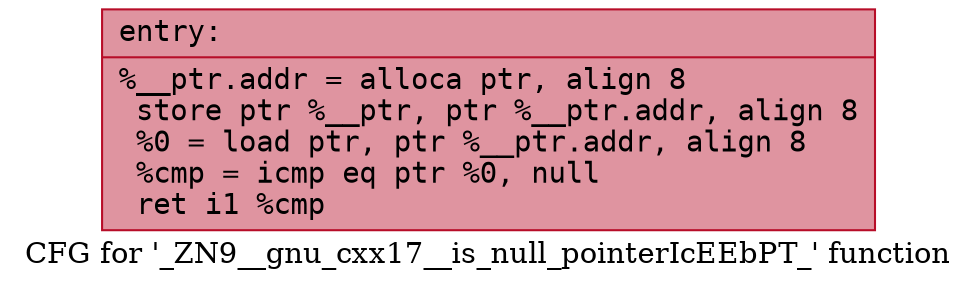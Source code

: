 digraph "CFG for '_ZN9__gnu_cxx17__is_null_pointerIcEEbPT_' function" {
	label="CFG for '_ZN9__gnu_cxx17__is_null_pointerIcEEbPT_' function";

	Node0x565047f20380 [shape=record,color="#b70d28ff", style=filled, fillcolor="#b70d2870" fontname="Courier",label="{entry:\l|  %__ptr.addr = alloca ptr, align 8\l  store ptr %__ptr, ptr %__ptr.addr, align 8\l  %0 = load ptr, ptr %__ptr.addr, align 8\l  %cmp = icmp eq ptr %0, null\l  ret i1 %cmp\l}"];
}
